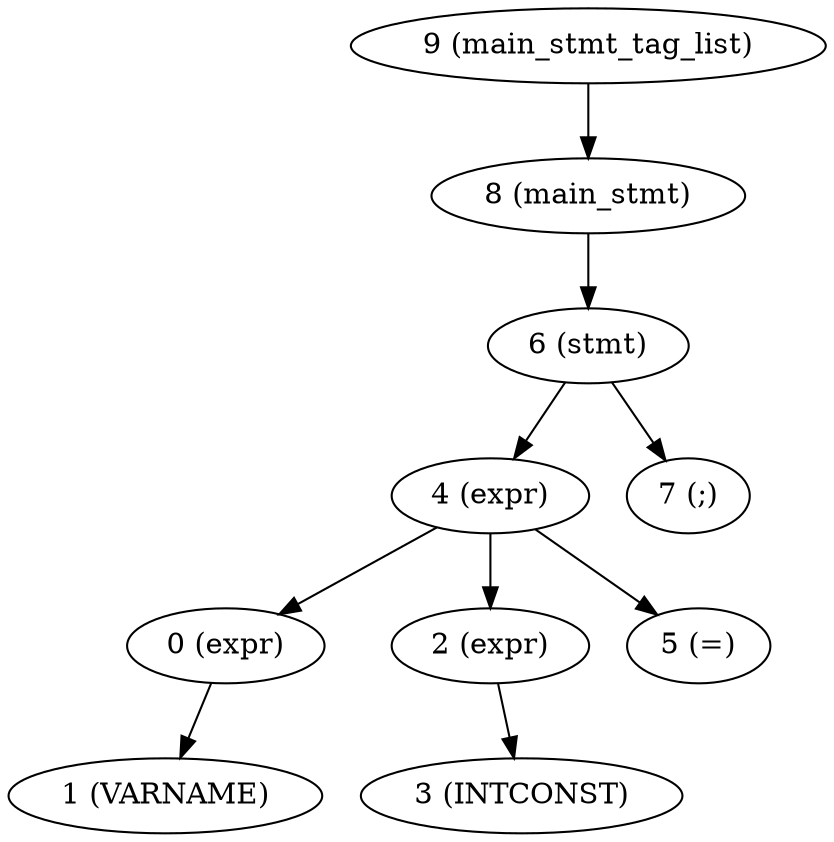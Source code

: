 digraph {
"0 (expr)" -> "1 (VARNAME)" [label=""]
"1 (VARNAME)"
"2 (expr)" -> "3 (INTCONST)" [label=""]
"3 (INTCONST)"
"4 (expr)" -> "0 (expr)" [label=""]
"4 (expr)" -> "2 (expr)" [label=""]
"4 (expr)" -> "5 (=)" [label=""]
"5 (=)"
"6 (stmt)" -> "4 (expr)" [label=""]
"6 (stmt)" -> "7 (;)" [label=""]
"7 (;)"
"8 (main_stmt)" -> "6 (stmt)" [label=""]
"9 (main_stmt_tag_list)" -> "8 (main_stmt)" [label=""]
}